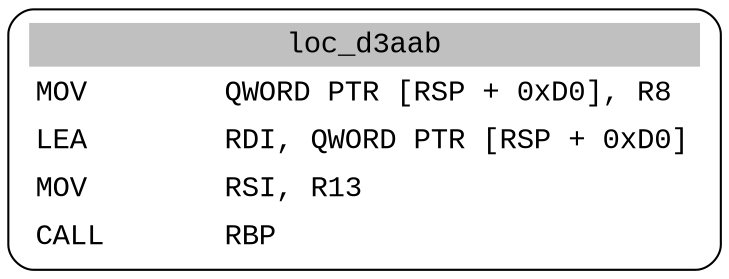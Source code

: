 digraph asm_graph {
1941 [
shape="Mrecord" fontname="Courier New"label =<<table border="0" cellborder="0" cellpadding="3"><tr><td align="center" colspan="2" bgcolor="grey">loc_d3aab</td></tr><tr><td align="left">MOV        QWORD PTR [RSP + 0xD0], R8</td></tr><tr><td align="left">LEA        RDI, QWORD PTR [RSP + 0xD0]</td></tr><tr><td align="left">MOV        RSI, R13</td></tr><tr><td align="left">CALL       RBP</td></tr></table>> ];
}